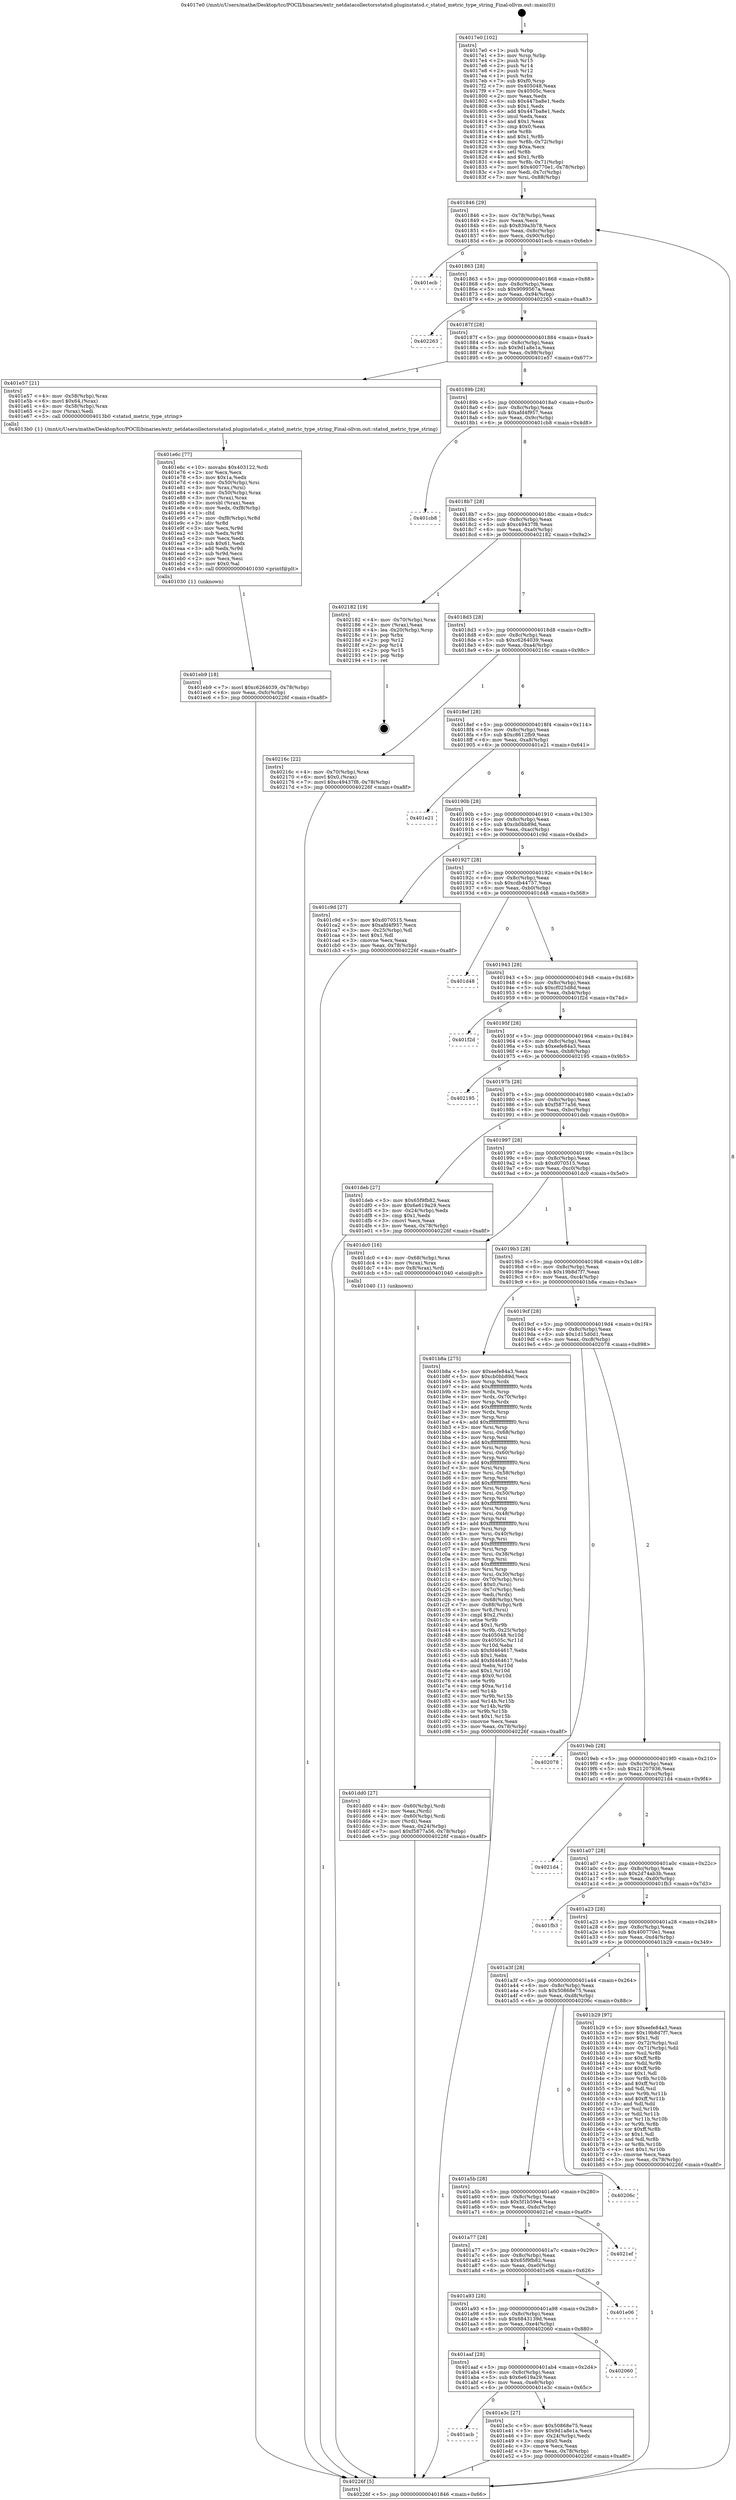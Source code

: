 digraph "0x4017e0" {
  label = "0x4017e0 (/mnt/c/Users/mathe/Desktop/tcc/POCII/binaries/extr_netdatacollectorsstatsd.pluginstatsd.c_statsd_metric_type_string_Final-ollvm.out::main(0))"
  labelloc = "t"
  node[shape=record]

  Entry [label="",width=0.3,height=0.3,shape=circle,fillcolor=black,style=filled]
  "0x401846" [label="{
     0x401846 [29]\l
     | [instrs]\l
     &nbsp;&nbsp;0x401846 \<+3\>: mov -0x78(%rbp),%eax\l
     &nbsp;&nbsp;0x401849 \<+2\>: mov %eax,%ecx\l
     &nbsp;&nbsp;0x40184b \<+6\>: sub $0x839a3b78,%ecx\l
     &nbsp;&nbsp;0x401851 \<+6\>: mov %eax,-0x8c(%rbp)\l
     &nbsp;&nbsp;0x401857 \<+6\>: mov %ecx,-0x90(%rbp)\l
     &nbsp;&nbsp;0x40185d \<+6\>: je 0000000000401ecb \<main+0x6eb\>\l
  }"]
  "0x401ecb" [label="{
     0x401ecb\l
  }", style=dashed]
  "0x401863" [label="{
     0x401863 [28]\l
     | [instrs]\l
     &nbsp;&nbsp;0x401863 \<+5\>: jmp 0000000000401868 \<main+0x88\>\l
     &nbsp;&nbsp;0x401868 \<+6\>: mov -0x8c(%rbp),%eax\l
     &nbsp;&nbsp;0x40186e \<+5\>: sub $0x9099567a,%eax\l
     &nbsp;&nbsp;0x401873 \<+6\>: mov %eax,-0x94(%rbp)\l
     &nbsp;&nbsp;0x401879 \<+6\>: je 0000000000402263 \<main+0xa83\>\l
  }"]
  Exit [label="",width=0.3,height=0.3,shape=circle,fillcolor=black,style=filled,peripheries=2]
  "0x402263" [label="{
     0x402263\l
  }", style=dashed]
  "0x40187f" [label="{
     0x40187f [28]\l
     | [instrs]\l
     &nbsp;&nbsp;0x40187f \<+5\>: jmp 0000000000401884 \<main+0xa4\>\l
     &nbsp;&nbsp;0x401884 \<+6\>: mov -0x8c(%rbp),%eax\l
     &nbsp;&nbsp;0x40188a \<+5\>: sub $0x9d1a8e1a,%eax\l
     &nbsp;&nbsp;0x40188f \<+6\>: mov %eax,-0x98(%rbp)\l
     &nbsp;&nbsp;0x401895 \<+6\>: je 0000000000401e57 \<main+0x677\>\l
  }"]
  "0x401eb9" [label="{
     0x401eb9 [18]\l
     | [instrs]\l
     &nbsp;&nbsp;0x401eb9 \<+7\>: movl $0xc6264039,-0x78(%rbp)\l
     &nbsp;&nbsp;0x401ec0 \<+6\>: mov %eax,-0xfc(%rbp)\l
     &nbsp;&nbsp;0x401ec6 \<+5\>: jmp 000000000040226f \<main+0xa8f\>\l
  }"]
  "0x401e57" [label="{
     0x401e57 [21]\l
     | [instrs]\l
     &nbsp;&nbsp;0x401e57 \<+4\>: mov -0x58(%rbp),%rax\l
     &nbsp;&nbsp;0x401e5b \<+6\>: movl $0x64,(%rax)\l
     &nbsp;&nbsp;0x401e61 \<+4\>: mov -0x58(%rbp),%rax\l
     &nbsp;&nbsp;0x401e65 \<+2\>: mov (%rax),%edi\l
     &nbsp;&nbsp;0x401e67 \<+5\>: call 00000000004013b0 \<statsd_metric_type_string\>\l
     | [calls]\l
     &nbsp;&nbsp;0x4013b0 \{1\} (/mnt/c/Users/mathe/Desktop/tcc/POCII/binaries/extr_netdatacollectorsstatsd.pluginstatsd.c_statsd_metric_type_string_Final-ollvm.out::statsd_metric_type_string)\l
  }"]
  "0x40189b" [label="{
     0x40189b [28]\l
     | [instrs]\l
     &nbsp;&nbsp;0x40189b \<+5\>: jmp 00000000004018a0 \<main+0xc0\>\l
     &nbsp;&nbsp;0x4018a0 \<+6\>: mov -0x8c(%rbp),%eax\l
     &nbsp;&nbsp;0x4018a6 \<+5\>: sub $0xafd4f957,%eax\l
     &nbsp;&nbsp;0x4018ab \<+6\>: mov %eax,-0x9c(%rbp)\l
     &nbsp;&nbsp;0x4018b1 \<+6\>: je 0000000000401cb8 \<main+0x4d8\>\l
  }"]
  "0x401e6c" [label="{
     0x401e6c [77]\l
     | [instrs]\l
     &nbsp;&nbsp;0x401e6c \<+10\>: movabs $0x403122,%rdi\l
     &nbsp;&nbsp;0x401e76 \<+2\>: xor %ecx,%ecx\l
     &nbsp;&nbsp;0x401e78 \<+5\>: mov $0x1a,%edx\l
     &nbsp;&nbsp;0x401e7d \<+4\>: mov -0x50(%rbp),%rsi\l
     &nbsp;&nbsp;0x401e81 \<+3\>: mov %rax,(%rsi)\l
     &nbsp;&nbsp;0x401e84 \<+4\>: mov -0x50(%rbp),%rax\l
     &nbsp;&nbsp;0x401e88 \<+3\>: mov (%rax),%rax\l
     &nbsp;&nbsp;0x401e8b \<+3\>: movsbl (%rax),%eax\l
     &nbsp;&nbsp;0x401e8e \<+6\>: mov %edx,-0xf8(%rbp)\l
     &nbsp;&nbsp;0x401e94 \<+1\>: cltd\l
     &nbsp;&nbsp;0x401e95 \<+7\>: mov -0xf8(%rbp),%r8d\l
     &nbsp;&nbsp;0x401e9c \<+3\>: idiv %r8d\l
     &nbsp;&nbsp;0x401e9f \<+3\>: mov %ecx,%r9d\l
     &nbsp;&nbsp;0x401ea2 \<+3\>: sub %edx,%r9d\l
     &nbsp;&nbsp;0x401ea5 \<+2\>: mov %ecx,%edx\l
     &nbsp;&nbsp;0x401ea7 \<+3\>: sub $0x61,%edx\l
     &nbsp;&nbsp;0x401eaa \<+3\>: add %edx,%r9d\l
     &nbsp;&nbsp;0x401ead \<+3\>: sub %r9d,%ecx\l
     &nbsp;&nbsp;0x401eb0 \<+2\>: mov %ecx,%esi\l
     &nbsp;&nbsp;0x401eb2 \<+2\>: mov $0x0,%al\l
     &nbsp;&nbsp;0x401eb4 \<+5\>: call 0000000000401030 \<printf@plt\>\l
     | [calls]\l
     &nbsp;&nbsp;0x401030 \{1\} (unknown)\l
  }"]
  "0x401cb8" [label="{
     0x401cb8\l
  }", style=dashed]
  "0x4018b7" [label="{
     0x4018b7 [28]\l
     | [instrs]\l
     &nbsp;&nbsp;0x4018b7 \<+5\>: jmp 00000000004018bc \<main+0xdc\>\l
     &nbsp;&nbsp;0x4018bc \<+6\>: mov -0x8c(%rbp),%eax\l
     &nbsp;&nbsp;0x4018c2 \<+5\>: sub $0xc49437f8,%eax\l
     &nbsp;&nbsp;0x4018c7 \<+6\>: mov %eax,-0xa0(%rbp)\l
     &nbsp;&nbsp;0x4018cd \<+6\>: je 0000000000402182 \<main+0x9a2\>\l
  }"]
  "0x401acb" [label="{
     0x401acb\l
  }", style=dashed]
  "0x402182" [label="{
     0x402182 [19]\l
     | [instrs]\l
     &nbsp;&nbsp;0x402182 \<+4\>: mov -0x70(%rbp),%rax\l
     &nbsp;&nbsp;0x402186 \<+2\>: mov (%rax),%eax\l
     &nbsp;&nbsp;0x402188 \<+4\>: lea -0x20(%rbp),%rsp\l
     &nbsp;&nbsp;0x40218c \<+1\>: pop %rbx\l
     &nbsp;&nbsp;0x40218d \<+2\>: pop %r12\l
     &nbsp;&nbsp;0x40218f \<+2\>: pop %r14\l
     &nbsp;&nbsp;0x402191 \<+2\>: pop %r15\l
     &nbsp;&nbsp;0x402193 \<+1\>: pop %rbp\l
     &nbsp;&nbsp;0x402194 \<+1\>: ret\l
  }"]
  "0x4018d3" [label="{
     0x4018d3 [28]\l
     | [instrs]\l
     &nbsp;&nbsp;0x4018d3 \<+5\>: jmp 00000000004018d8 \<main+0xf8\>\l
     &nbsp;&nbsp;0x4018d8 \<+6\>: mov -0x8c(%rbp),%eax\l
     &nbsp;&nbsp;0x4018de \<+5\>: sub $0xc6264039,%eax\l
     &nbsp;&nbsp;0x4018e3 \<+6\>: mov %eax,-0xa4(%rbp)\l
     &nbsp;&nbsp;0x4018e9 \<+6\>: je 000000000040216c \<main+0x98c\>\l
  }"]
  "0x401e3c" [label="{
     0x401e3c [27]\l
     | [instrs]\l
     &nbsp;&nbsp;0x401e3c \<+5\>: mov $0x50868e75,%eax\l
     &nbsp;&nbsp;0x401e41 \<+5\>: mov $0x9d1a8e1a,%ecx\l
     &nbsp;&nbsp;0x401e46 \<+3\>: mov -0x24(%rbp),%edx\l
     &nbsp;&nbsp;0x401e49 \<+3\>: cmp $0x0,%edx\l
     &nbsp;&nbsp;0x401e4c \<+3\>: cmove %ecx,%eax\l
     &nbsp;&nbsp;0x401e4f \<+3\>: mov %eax,-0x78(%rbp)\l
     &nbsp;&nbsp;0x401e52 \<+5\>: jmp 000000000040226f \<main+0xa8f\>\l
  }"]
  "0x40216c" [label="{
     0x40216c [22]\l
     | [instrs]\l
     &nbsp;&nbsp;0x40216c \<+4\>: mov -0x70(%rbp),%rax\l
     &nbsp;&nbsp;0x402170 \<+6\>: movl $0x0,(%rax)\l
     &nbsp;&nbsp;0x402176 \<+7\>: movl $0xc49437f8,-0x78(%rbp)\l
     &nbsp;&nbsp;0x40217d \<+5\>: jmp 000000000040226f \<main+0xa8f\>\l
  }"]
  "0x4018ef" [label="{
     0x4018ef [28]\l
     | [instrs]\l
     &nbsp;&nbsp;0x4018ef \<+5\>: jmp 00000000004018f4 \<main+0x114\>\l
     &nbsp;&nbsp;0x4018f4 \<+6\>: mov -0x8c(%rbp),%eax\l
     &nbsp;&nbsp;0x4018fa \<+5\>: sub $0xc8612fb9,%eax\l
     &nbsp;&nbsp;0x4018ff \<+6\>: mov %eax,-0xa8(%rbp)\l
     &nbsp;&nbsp;0x401905 \<+6\>: je 0000000000401e21 \<main+0x641\>\l
  }"]
  "0x401aaf" [label="{
     0x401aaf [28]\l
     | [instrs]\l
     &nbsp;&nbsp;0x401aaf \<+5\>: jmp 0000000000401ab4 \<main+0x2d4\>\l
     &nbsp;&nbsp;0x401ab4 \<+6\>: mov -0x8c(%rbp),%eax\l
     &nbsp;&nbsp;0x401aba \<+5\>: sub $0x6e619a29,%eax\l
     &nbsp;&nbsp;0x401abf \<+6\>: mov %eax,-0xe8(%rbp)\l
     &nbsp;&nbsp;0x401ac5 \<+6\>: je 0000000000401e3c \<main+0x65c\>\l
  }"]
  "0x401e21" [label="{
     0x401e21\l
  }", style=dashed]
  "0x40190b" [label="{
     0x40190b [28]\l
     | [instrs]\l
     &nbsp;&nbsp;0x40190b \<+5\>: jmp 0000000000401910 \<main+0x130\>\l
     &nbsp;&nbsp;0x401910 \<+6\>: mov -0x8c(%rbp),%eax\l
     &nbsp;&nbsp;0x401916 \<+5\>: sub $0xcb0bb89d,%eax\l
     &nbsp;&nbsp;0x40191b \<+6\>: mov %eax,-0xac(%rbp)\l
     &nbsp;&nbsp;0x401921 \<+6\>: je 0000000000401c9d \<main+0x4bd\>\l
  }"]
  "0x402060" [label="{
     0x402060\l
  }", style=dashed]
  "0x401c9d" [label="{
     0x401c9d [27]\l
     | [instrs]\l
     &nbsp;&nbsp;0x401c9d \<+5\>: mov $0xd070515,%eax\l
     &nbsp;&nbsp;0x401ca2 \<+5\>: mov $0xafd4f957,%ecx\l
     &nbsp;&nbsp;0x401ca7 \<+3\>: mov -0x25(%rbp),%dl\l
     &nbsp;&nbsp;0x401caa \<+3\>: test $0x1,%dl\l
     &nbsp;&nbsp;0x401cad \<+3\>: cmovne %ecx,%eax\l
     &nbsp;&nbsp;0x401cb0 \<+3\>: mov %eax,-0x78(%rbp)\l
     &nbsp;&nbsp;0x401cb3 \<+5\>: jmp 000000000040226f \<main+0xa8f\>\l
  }"]
  "0x401927" [label="{
     0x401927 [28]\l
     | [instrs]\l
     &nbsp;&nbsp;0x401927 \<+5\>: jmp 000000000040192c \<main+0x14c\>\l
     &nbsp;&nbsp;0x40192c \<+6\>: mov -0x8c(%rbp),%eax\l
     &nbsp;&nbsp;0x401932 \<+5\>: sub $0xcdb44757,%eax\l
     &nbsp;&nbsp;0x401937 \<+6\>: mov %eax,-0xb0(%rbp)\l
     &nbsp;&nbsp;0x40193d \<+6\>: je 0000000000401d48 \<main+0x568\>\l
  }"]
  "0x401a93" [label="{
     0x401a93 [28]\l
     | [instrs]\l
     &nbsp;&nbsp;0x401a93 \<+5\>: jmp 0000000000401a98 \<main+0x2b8\>\l
     &nbsp;&nbsp;0x401a98 \<+6\>: mov -0x8c(%rbp),%eax\l
     &nbsp;&nbsp;0x401a9e \<+5\>: sub $0x6843139d,%eax\l
     &nbsp;&nbsp;0x401aa3 \<+6\>: mov %eax,-0xe4(%rbp)\l
     &nbsp;&nbsp;0x401aa9 \<+6\>: je 0000000000402060 \<main+0x880\>\l
  }"]
  "0x401d48" [label="{
     0x401d48\l
  }", style=dashed]
  "0x401943" [label="{
     0x401943 [28]\l
     | [instrs]\l
     &nbsp;&nbsp;0x401943 \<+5\>: jmp 0000000000401948 \<main+0x168\>\l
     &nbsp;&nbsp;0x401948 \<+6\>: mov -0x8c(%rbp),%eax\l
     &nbsp;&nbsp;0x40194e \<+5\>: sub $0xcf025d8d,%eax\l
     &nbsp;&nbsp;0x401953 \<+6\>: mov %eax,-0xb4(%rbp)\l
     &nbsp;&nbsp;0x401959 \<+6\>: je 0000000000401f2d \<main+0x74d\>\l
  }"]
  "0x401e06" [label="{
     0x401e06\l
  }", style=dashed]
  "0x401f2d" [label="{
     0x401f2d\l
  }", style=dashed]
  "0x40195f" [label="{
     0x40195f [28]\l
     | [instrs]\l
     &nbsp;&nbsp;0x40195f \<+5\>: jmp 0000000000401964 \<main+0x184\>\l
     &nbsp;&nbsp;0x401964 \<+6\>: mov -0x8c(%rbp),%eax\l
     &nbsp;&nbsp;0x40196a \<+5\>: sub $0xeefe84a3,%eax\l
     &nbsp;&nbsp;0x40196f \<+6\>: mov %eax,-0xb8(%rbp)\l
     &nbsp;&nbsp;0x401975 \<+6\>: je 0000000000402195 \<main+0x9b5\>\l
  }"]
  "0x401a77" [label="{
     0x401a77 [28]\l
     | [instrs]\l
     &nbsp;&nbsp;0x401a77 \<+5\>: jmp 0000000000401a7c \<main+0x29c\>\l
     &nbsp;&nbsp;0x401a7c \<+6\>: mov -0x8c(%rbp),%eax\l
     &nbsp;&nbsp;0x401a82 \<+5\>: sub $0x65f9fb82,%eax\l
     &nbsp;&nbsp;0x401a87 \<+6\>: mov %eax,-0xe0(%rbp)\l
     &nbsp;&nbsp;0x401a8d \<+6\>: je 0000000000401e06 \<main+0x626\>\l
  }"]
  "0x402195" [label="{
     0x402195\l
  }", style=dashed]
  "0x40197b" [label="{
     0x40197b [28]\l
     | [instrs]\l
     &nbsp;&nbsp;0x40197b \<+5\>: jmp 0000000000401980 \<main+0x1a0\>\l
     &nbsp;&nbsp;0x401980 \<+6\>: mov -0x8c(%rbp),%eax\l
     &nbsp;&nbsp;0x401986 \<+5\>: sub $0xf5877a56,%eax\l
     &nbsp;&nbsp;0x40198b \<+6\>: mov %eax,-0xbc(%rbp)\l
     &nbsp;&nbsp;0x401991 \<+6\>: je 0000000000401deb \<main+0x60b\>\l
  }"]
  "0x4021ef" [label="{
     0x4021ef\l
  }", style=dashed]
  "0x401deb" [label="{
     0x401deb [27]\l
     | [instrs]\l
     &nbsp;&nbsp;0x401deb \<+5\>: mov $0x65f9fb82,%eax\l
     &nbsp;&nbsp;0x401df0 \<+5\>: mov $0x6e619a29,%ecx\l
     &nbsp;&nbsp;0x401df5 \<+3\>: mov -0x24(%rbp),%edx\l
     &nbsp;&nbsp;0x401df8 \<+3\>: cmp $0x1,%edx\l
     &nbsp;&nbsp;0x401dfb \<+3\>: cmovl %ecx,%eax\l
     &nbsp;&nbsp;0x401dfe \<+3\>: mov %eax,-0x78(%rbp)\l
     &nbsp;&nbsp;0x401e01 \<+5\>: jmp 000000000040226f \<main+0xa8f\>\l
  }"]
  "0x401997" [label="{
     0x401997 [28]\l
     | [instrs]\l
     &nbsp;&nbsp;0x401997 \<+5\>: jmp 000000000040199c \<main+0x1bc\>\l
     &nbsp;&nbsp;0x40199c \<+6\>: mov -0x8c(%rbp),%eax\l
     &nbsp;&nbsp;0x4019a2 \<+5\>: sub $0xd070515,%eax\l
     &nbsp;&nbsp;0x4019a7 \<+6\>: mov %eax,-0xc0(%rbp)\l
     &nbsp;&nbsp;0x4019ad \<+6\>: je 0000000000401dc0 \<main+0x5e0\>\l
  }"]
  "0x401a5b" [label="{
     0x401a5b [28]\l
     | [instrs]\l
     &nbsp;&nbsp;0x401a5b \<+5\>: jmp 0000000000401a60 \<main+0x280\>\l
     &nbsp;&nbsp;0x401a60 \<+6\>: mov -0x8c(%rbp),%eax\l
     &nbsp;&nbsp;0x401a66 \<+5\>: sub $0x5f1b59e4,%eax\l
     &nbsp;&nbsp;0x401a6b \<+6\>: mov %eax,-0xdc(%rbp)\l
     &nbsp;&nbsp;0x401a71 \<+6\>: je 00000000004021ef \<main+0xa0f\>\l
  }"]
  "0x401dc0" [label="{
     0x401dc0 [16]\l
     | [instrs]\l
     &nbsp;&nbsp;0x401dc0 \<+4\>: mov -0x68(%rbp),%rax\l
     &nbsp;&nbsp;0x401dc4 \<+3\>: mov (%rax),%rax\l
     &nbsp;&nbsp;0x401dc7 \<+4\>: mov 0x8(%rax),%rdi\l
     &nbsp;&nbsp;0x401dcb \<+5\>: call 0000000000401040 \<atoi@plt\>\l
     | [calls]\l
     &nbsp;&nbsp;0x401040 \{1\} (unknown)\l
  }"]
  "0x4019b3" [label="{
     0x4019b3 [28]\l
     | [instrs]\l
     &nbsp;&nbsp;0x4019b3 \<+5\>: jmp 00000000004019b8 \<main+0x1d8\>\l
     &nbsp;&nbsp;0x4019b8 \<+6\>: mov -0x8c(%rbp),%eax\l
     &nbsp;&nbsp;0x4019be \<+5\>: sub $0x19b8d7f7,%eax\l
     &nbsp;&nbsp;0x4019c3 \<+6\>: mov %eax,-0xc4(%rbp)\l
     &nbsp;&nbsp;0x4019c9 \<+6\>: je 0000000000401b8a \<main+0x3aa\>\l
  }"]
  "0x40206c" [label="{
     0x40206c\l
  }", style=dashed]
  "0x401b8a" [label="{
     0x401b8a [275]\l
     | [instrs]\l
     &nbsp;&nbsp;0x401b8a \<+5\>: mov $0xeefe84a3,%eax\l
     &nbsp;&nbsp;0x401b8f \<+5\>: mov $0xcb0bb89d,%ecx\l
     &nbsp;&nbsp;0x401b94 \<+3\>: mov %rsp,%rdx\l
     &nbsp;&nbsp;0x401b97 \<+4\>: add $0xfffffffffffffff0,%rdx\l
     &nbsp;&nbsp;0x401b9b \<+3\>: mov %rdx,%rsp\l
     &nbsp;&nbsp;0x401b9e \<+4\>: mov %rdx,-0x70(%rbp)\l
     &nbsp;&nbsp;0x401ba2 \<+3\>: mov %rsp,%rdx\l
     &nbsp;&nbsp;0x401ba5 \<+4\>: add $0xfffffffffffffff0,%rdx\l
     &nbsp;&nbsp;0x401ba9 \<+3\>: mov %rdx,%rsp\l
     &nbsp;&nbsp;0x401bac \<+3\>: mov %rsp,%rsi\l
     &nbsp;&nbsp;0x401baf \<+4\>: add $0xfffffffffffffff0,%rsi\l
     &nbsp;&nbsp;0x401bb3 \<+3\>: mov %rsi,%rsp\l
     &nbsp;&nbsp;0x401bb6 \<+4\>: mov %rsi,-0x68(%rbp)\l
     &nbsp;&nbsp;0x401bba \<+3\>: mov %rsp,%rsi\l
     &nbsp;&nbsp;0x401bbd \<+4\>: add $0xfffffffffffffff0,%rsi\l
     &nbsp;&nbsp;0x401bc1 \<+3\>: mov %rsi,%rsp\l
     &nbsp;&nbsp;0x401bc4 \<+4\>: mov %rsi,-0x60(%rbp)\l
     &nbsp;&nbsp;0x401bc8 \<+3\>: mov %rsp,%rsi\l
     &nbsp;&nbsp;0x401bcb \<+4\>: add $0xfffffffffffffff0,%rsi\l
     &nbsp;&nbsp;0x401bcf \<+3\>: mov %rsi,%rsp\l
     &nbsp;&nbsp;0x401bd2 \<+4\>: mov %rsi,-0x58(%rbp)\l
     &nbsp;&nbsp;0x401bd6 \<+3\>: mov %rsp,%rsi\l
     &nbsp;&nbsp;0x401bd9 \<+4\>: add $0xfffffffffffffff0,%rsi\l
     &nbsp;&nbsp;0x401bdd \<+3\>: mov %rsi,%rsp\l
     &nbsp;&nbsp;0x401be0 \<+4\>: mov %rsi,-0x50(%rbp)\l
     &nbsp;&nbsp;0x401be4 \<+3\>: mov %rsp,%rsi\l
     &nbsp;&nbsp;0x401be7 \<+4\>: add $0xfffffffffffffff0,%rsi\l
     &nbsp;&nbsp;0x401beb \<+3\>: mov %rsi,%rsp\l
     &nbsp;&nbsp;0x401bee \<+4\>: mov %rsi,-0x48(%rbp)\l
     &nbsp;&nbsp;0x401bf2 \<+3\>: mov %rsp,%rsi\l
     &nbsp;&nbsp;0x401bf5 \<+4\>: add $0xfffffffffffffff0,%rsi\l
     &nbsp;&nbsp;0x401bf9 \<+3\>: mov %rsi,%rsp\l
     &nbsp;&nbsp;0x401bfc \<+4\>: mov %rsi,-0x40(%rbp)\l
     &nbsp;&nbsp;0x401c00 \<+3\>: mov %rsp,%rsi\l
     &nbsp;&nbsp;0x401c03 \<+4\>: add $0xfffffffffffffff0,%rsi\l
     &nbsp;&nbsp;0x401c07 \<+3\>: mov %rsi,%rsp\l
     &nbsp;&nbsp;0x401c0a \<+4\>: mov %rsi,-0x38(%rbp)\l
     &nbsp;&nbsp;0x401c0e \<+3\>: mov %rsp,%rsi\l
     &nbsp;&nbsp;0x401c11 \<+4\>: add $0xfffffffffffffff0,%rsi\l
     &nbsp;&nbsp;0x401c15 \<+3\>: mov %rsi,%rsp\l
     &nbsp;&nbsp;0x401c18 \<+4\>: mov %rsi,-0x30(%rbp)\l
     &nbsp;&nbsp;0x401c1c \<+4\>: mov -0x70(%rbp),%rsi\l
     &nbsp;&nbsp;0x401c20 \<+6\>: movl $0x0,(%rsi)\l
     &nbsp;&nbsp;0x401c26 \<+3\>: mov -0x7c(%rbp),%edi\l
     &nbsp;&nbsp;0x401c29 \<+2\>: mov %edi,(%rdx)\l
     &nbsp;&nbsp;0x401c2b \<+4\>: mov -0x68(%rbp),%rsi\l
     &nbsp;&nbsp;0x401c2f \<+7\>: mov -0x88(%rbp),%r8\l
     &nbsp;&nbsp;0x401c36 \<+3\>: mov %r8,(%rsi)\l
     &nbsp;&nbsp;0x401c39 \<+3\>: cmpl $0x2,(%rdx)\l
     &nbsp;&nbsp;0x401c3c \<+4\>: setne %r9b\l
     &nbsp;&nbsp;0x401c40 \<+4\>: and $0x1,%r9b\l
     &nbsp;&nbsp;0x401c44 \<+4\>: mov %r9b,-0x25(%rbp)\l
     &nbsp;&nbsp;0x401c48 \<+8\>: mov 0x405048,%r10d\l
     &nbsp;&nbsp;0x401c50 \<+8\>: mov 0x40505c,%r11d\l
     &nbsp;&nbsp;0x401c58 \<+3\>: mov %r10d,%ebx\l
     &nbsp;&nbsp;0x401c5b \<+6\>: sub $0xfd464617,%ebx\l
     &nbsp;&nbsp;0x401c61 \<+3\>: sub $0x1,%ebx\l
     &nbsp;&nbsp;0x401c64 \<+6\>: add $0xfd464617,%ebx\l
     &nbsp;&nbsp;0x401c6a \<+4\>: imul %ebx,%r10d\l
     &nbsp;&nbsp;0x401c6e \<+4\>: and $0x1,%r10d\l
     &nbsp;&nbsp;0x401c72 \<+4\>: cmp $0x0,%r10d\l
     &nbsp;&nbsp;0x401c76 \<+4\>: sete %r9b\l
     &nbsp;&nbsp;0x401c7a \<+4\>: cmp $0xa,%r11d\l
     &nbsp;&nbsp;0x401c7e \<+4\>: setl %r14b\l
     &nbsp;&nbsp;0x401c82 \<+3\>: mov %r9b,%r15b\l
     &nbsp;&nbsp;0x401c85 \<+3\>: and %r14b,%r15b\l
     &nbsp;&nbsp;0x401c88 \<+3\>: xor %r14b,%r9b\l
     &nbsp;&nbsp;0x401c8b \<+3\>: or %r9b,%r15b\l
     &nbsp;&nbsp;0x401c8e \<+4\>: test $0x1,%r15b\l
     &nbsp;&nbsp;0x401c92 \<+3\>: cmovne %ecx,%eax\l
     &nbsp;&nbsp;0x401c95 \<+3\>: mov %eax,-0x78(%rbp)\l
     &nbsp;&nbsp;0x401c98 \<+5\>: jmp 000000000040226f \<main+0xa8f\>\l
  }"]
  "0x4019cf" [label="{
     0x4019cf [28]\l
     | [instrs]\l
     &nbsp;&nbsp;0x4019cf \<+5\>: jmp 00000000004019d4 \<main+0x1f4\>\l
     &nbsp;&nbsp;0x4019d4 \<+6\>: mov -0x8c(%rbp),%eax\l
     &nbsp;&nbsp;0x4019da \<+5\>: sub $0x1d15d0d1,%eax\l
     &nbsp;&nbsp;0x4019df \<+6\>: mov %eax,-0xc8(%rbp)\l
     &nbsp;&nbsp;0x4019e5 \<+6\>: je 0000000000402078 \<main+0x898\>\l
  }"]
  "0x401dd0" [label="{
     0x401dd0 [27]\l
     | [instrs]\l
     &nbsp;&nbsp;0x401dd0 \<+4\>: mov -0x60(%rbp),%rdi\l
     &nbsp;&nbsp;0x401dd4 \<+2\>: mov %eax,(%rdi)\l
     &nbsp;&nbsp;0x401dd6 \<+4\>: mov -0x60(%rbp),%rdi\l
     &nbsp;&nbsp;0x401dda \<+2\>: mov (%rdi),%eax\l
     &nbsp;&nbsp;0x401ddc \<+3\>: mov %eax,-0x24(%rbp)\l
     &nbsp;&nbsp;0x401ddf \<+7\>: movl $0xf5877a56,-0x78(%rbp)\l
     &nbsp;&nbsp;0x401de6 \<+5\>: jmp 000000000040226f \<main+0xa8f\>\l
  }"]
  "0x402078" [label="{
     0x402078\l
  }", style=dashed]
  "0x4019eb" [label="{
     0x4019eb [28]\l
     | [instrs]\l
     &nbsp;&nbsp;0x4019eb \<+5\>: jmp 00000000004019f0 \<main+0x210\>\l
     &nbsp;&nbsp;0x4019f0 \<+6\>: mov -0x8c(%rbp),%eax\l
     &nbsp;&nbsp;0x4019f6 \<+5\>: sub $0x21207936,%eax\l
     &nbsp;&nbsp;0x4019fb \<+6\>: mov %eax,-0xcc(%rbp)\l
     &nbsp;&nbsp;0x401a01 \<+6\>: je 00000000004021d4 \<main+0x9f4\>\l
  }"]
  "0x4017e0" [label="{
     0x4017e0 [102]\l
     | [instrs]\l
     &nbsp;&nbsp;0x4017e0 \<+1\>: push %rbp\l
     &nbsp;&nbsp;0x4017e1 \<+3\>: mov %rsp,%rbp\l
     &nbsp;&nbsp;0x4017e4 \<+2\>: push %r15\l
     &nbsp;&nbsp;0x4017e6 \<+2\>: push %r14\l
     &nbsp;&nbsp;0x4017e8 \<+2\>: push %r12\l
     &nbsp;&nbsp;0x4017ea \<+1\>: push %rbx\l
     &nbsp;&nbsp;0x4017eb \<+7\>: sub $0xf0,%rsp\l
     &nbsp;&nbsp;0x4017f2 \<+7\>: mov 0x405048,%eax\l
     &nbsp;&nbsp;0x4017f9 \<+7\>: mov 0x40505c,%ecx\l
     &nbsp;&nbsp;0x401800 \<+2\>: mov %eax,%edx\l
     &nbsp;&nbsp;0x401802 \<+6\>: sub $0x447ba8e1,%edx\l
     &nbsp;&nbsp;0x401808 \<+3\>: sub $0x1,%edx\l
     &nbsp;&nbsp;0x40180b \<+6\>: add $0x447ba8e1,%edx\l
     &nbsp;&nbsp;0x401811 \<+3\>: imul %edx,%eax\l
     &nbsp;&nbsp;0x401814 \<+3\>: and $0x1,%eax\l
     &nbsp;&nbsp;0x401817 \<+3\>: cmp $0x0,%eax\l
     &nbsp;&nbsp;0x40181a \<+4\>: sete %r8b\l
     &nbsp;&nbsp;0x40181e \<+4\>: and $0x1,%r8b\l
     &nbsp;&nbsp;0x401822 \<+4\>: mov %r8b,-0x72(%rbp)\l
     &nbsp;&nbsp;0x401826 \<+3\>: cmp $0xa,%ecx\l
     &nbsp;&nbsp;0x401829 \<+4\>: setl %r8b\l
     &nbsp;&nbsp;0x40182d \<+4\>: and $0x1,%r8b\l
     &nbsp;&nbsp;0x401831 \<+4\>: mov %r8b,-0x71(%rbp)\l
     &nbsp;&nbsp;0x401835 \<+7\>: movl $0x400770e1,-0x78(%rbp)\l
     &nbsp;&nbsp;0x40183c \<+3\>: mov %edi,-0x7c(%rbp)\l
     &nbsp;&nbsp;0x40183f \<+7\>: mov %rsi,-0x88(%rbp)\l
  }"]
  "0x4021d4" [label="{
     0x4021d4\l
  }", style=dashed]
  "0x401a07" [label="{
     0x401a07 [28]\l
     | [instrs]\l
     &nbsp;&nbsp;0x401a07 \<+5\>: jmp 0000000000401a0c \<main+0x22c\>\l
     &nbsp;&nbsp;0x401a0c \<+6\>: mov -0x8c(%rbp),%eax\l
     &nbsp;&nbsp;0x401a12 \<+5\>: sub $0x2d74ab3b,%eax\l
     &nbsp;&nbsp;0x401a17 \<+6\>: mov %eax,-0xd0(%rbp)\l
     &nbsp;&nbsp;0x401a1d \<+6\>: je 0000000000401fb3 \<main+0x7d3\>\l
  }"]
  "0x40226f" [label="{
     0x40226f [5]\l
     | [instrs]\l
     &nbsp;&nbsp;0x40226f \<+5\>: jmp 0000000000401846 \<main+0x66\>\l
  }"]
  "0x401fb3" [label="{
     0x401fb3\l
  }", style=dashed]
  "0x401a23" [label="{
     0x401a23 [28]\l
     | [instrs]\l
     &nbsp;&nbsp;0x401a23 \<+5\>: jmp 0000000000401a28 \<main+0x248\>\l
     &nbsp;&nbsp;0x401a28 \<+6\>: mov -0x8c(%rbp),%eax\l
     &nbsp;&nbsp;0x401a2e \<+5\>: sub $0x400770e1,%eax\l
     &nbsp;&nbsp;0x401a33 \<+6\>: mov %eax,-0xd4(%rbp)\l
     &nbsp;&nbsp;0x401a39 \<+6\>: je 0000000000401b29 \<main+0x349\>\l
  }"]
  "0x401a3f" [label="{
     0x401a3f [28]\l
     | [instrs]\l
     &nbsp;&nbsp;0x401a3f \<+5\>: jmp 0000000000401a44 \<main+0x264\>\l
     &nbsp;&nbsp;0x401a44 \<+6\>: mov -0x8c(%rbp),%eax\l
     &nbsp;&nbsp;0x401a4a \<+5\>: sub $0x50868e75,%eax\l
     &nbsp;&nbsp;0x401a4f \<+6\>: mov %eax,-0xd8(%rbp)\l
     &nbsp;&nbsp;0x401a55 \<+6\>: je 000000000040206c \<main+0x88c\>\l
  }"]
  "0x401b29" [label="{
     0x401b29 [97]\l
     | [instrs]\l
     &nbsp;&nbsp;0x401b29 \<+5\>: mov $0xeefe84a3,%eax\l
     &nbsp;&nbsp;0x401b2e \<+5\>: mov $0x19b8d7f7,%ecx\l
     &nbsp;&nbsp;0x401b33 \<+2\>: mov $0x1,%dl\l
     &nbsp;&nbsp;0x401b35 \<+4\>: mov -0x72(%rbp),%sil\l
     &nbsp;&nbsp;0x401b39 \<+4\>: mov -0x71(%rbp),%dil\l
     &nbsp;&nbsp;0x401b3d \<+3\>: mov %sil,%r8b\l
     &nbsp;&nbsp;0x401b40 \<+4\>: xor $0xff,%r8b\l
     &nbsp;&nbsp;0x401b44 \<+3\>: mov %dil,%r9b\l
     &nbsp;&nbsp;0x401b47 \<+4\>: xor $0xff,%r9b\l
     &nbsp;&nbsp;0x401b4b \<+3\>: xor $0x1,%dl\l
     &nbsp;&nbsp;0x401b4e \<+3\>: mov %r8b,%r10b\l
     &nbsp;&nbsp;0x401b51 \<+4\>: and $0xff,%r10b\l
     &nbsp;&nbsp;0x401b55 \<+3\>: and %dl,%sil\l
     &nbsp;&nbsp;0x401b58 \<+3\>: mov %r9b,%r11b\l
     &nbsp;&nbsp;0x401b5b \<+4\>: and $0xff,%r11b\l
     &nbsp;&nbsp;0x401b5f \<+3\>: and %dl,%dil\l
     &nbsp;&nbsp;0x401b62 \<+3\>: or %sil,%r10b\l
     &nbsp;&nbsp;0x401b65 \<+3\>: or %dil,%r11b\l
     &nbsp;&nbsp;0x401b68 \<+3\>: xor %r11b,%r10b\l
     &nbsp;&nbsp;0x401b6b \<+3\>: or %r9b,%r8b\l
     &nbsp;&nbsp;0x401b6e \<+4\>: xor $0xff,%r8b\l
     &nbsp;&nbsp;0x401b72 \<+3\>: or $0x1,%dl\l
     &nbsp;&nbsp;0x401b75 \<+3\>: and %dl,%r8b\l
     &nbsp;&nbsp;0x401b78 \<+3\>: or %r8b,%r10b\l
     &nbsp;&nbsp;0x401b7b \<+4\>: test $0x1,%r10b\l
     &nbsp;&nbsp;0x401b7f \<+3\>: cmovne %ecx,%eax\l
     &nbsp;&nbsp;0x401b82 \<+3\>: mov %eax,-0x78(%rbp)\l
     &nbsp;&nbsp;0x401b85 \<+5\>: jmp 000000000040226f \<main+0xa8f\>\l
  }"]
  Entry -> "0x4017e0" [label=" 1"]
  "0x401846" -> "0x401ecb" [label=" 0"]
  "0x401846" -> "0x401863" [label=" 9"]
  "0x402182" -> Exit [label=" 1"]
  "0x401863" -> "0x402263" [label=" 0"]
  "0x401863" -> "0x40187f" [label=" 9"]
  "0x40216c" -> "0x40226f" [label=" 1"]
  "0x40187f" -> "0x401e57" [label=" 1"]
  "0x40187f" -> "0x40189b" [label=" 8"]
  "0x401eb9" -> "0x40226f" [label=" 1"]
  "0x40189b" -> "0x401cb8" [label=" 0"]
  "0x40189b" -> "0x4018b7" [label=" 8"]
  "0x401e6c" -> "0x401eb9" [label=" 1"]
  "0x4018b7" -> "0x402182" [label=" 1"]
  "0x4018b7" -> "0x4018d3" [label=" 7"]
  "0x401e57" -> "0x401e6c" [label=" 1"]
  "0x4018d3" -> "0x40216c" [label=" 1"]
  "0x4018d3" -> "0x4018ef" [label=" 6"]
  "0x401e3c" -> "0x40226f" [label=" 1"]
  "0x4018ef" -> "0x401e21" [label=" 0"]
  "0x4018ef" -> "0x40190b" [label=" 6"]
  "0x401aaf" -> "0x401e3c" [label=" 1"]
  "0x40190b" -> "0x401c9d" [label=" 1"]
  "0x40190b" -> "0x401927" [label=" 5"]
  "0x401aaf" -> "0x401acb" [label=" 0"]
  "0x401927" -> "0x401d48" [label=" 0"]
  "0x401927" -> "0x401943" [label=" 5"]
  "0x401a93" -> "0x402060" [label=" 0"]
  "0x401943" -> "0x401f2d" [label=" 0"]
  "0x401943" -> "0x40195f" [label=" 5"]
  "0x401a93" -> "0x401aaf" [label=" 1"]
  "0x40195f" -> "0x402195" [label=" 0"]
  "0x40195f" -> "0x40197b" [label=" 5"]
  "0x401a77" -> "0x401e06" [label=" 0"]
  "0x40197b" -> "0x401deb" [label=" 1"]
  "0x40197b" -> "0x401997" [label=" 4"]
  "0x401a77" -> "0x401a93" [label=" 1"]
  "0x401997" -> "0x401dc0" [label=" 1"]
  "0x401997" -> "0x4019b3" [label=" 3"]
  "0x401a5b" -> "0x4021ef" [label=" 0"]
  "0x4019b3" -> "0x401b8a" [label=" 1"]
  "0x4019b3" -> "0x4019cf" [label=" 2"]
  "0x401a5b" -> "0x401a77" [label=" 1"]
  "0x4019cf" -> "0x402078" [label=" 0"]
  "0x4019cf" -> "0x4019eb" [label=" 2"]
  "0x401a3f" -> "0x40206c" [label=" 0"]
  "0x4019eb" -> "0x4021d4" [label=" 0"]
  "0x4019eb" -> "0x401a07" [label=" 2"]
  "0x401deb" -> "0x40226f" [label=" 1"]
  "0x401a07" -> "0x401fb3" [label=" 0"]
  "0x401a07" -> "0x401a23" [label=" 2"]
  "0x401dd0" -> "0x40226f" [label=" 1"]
  "0x401a23" -> "0x401b29" [label=" 1"]
  "0x401a23" -> "0x401a3f" [label=" 1"]
  "0x401b29" -> "0x40226f" [label=" 1"]
  "0x4017e0" -> "0x401846" [label=" 1"]
  "0x40226f" -> "0x401846" [label=" 8"]
  "0x401a3f" -> "0x401a5b" [label=" 1"]
  "0x401b8a" -> "0x40226f" [label=" 1"]
  "0x401c9d" -> "0x40226f" [label=" 1"]
  "0x401dc0" -> "0x401dd0" [label=" 1"]
}
